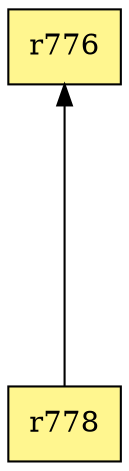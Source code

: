 digraph G {
rankdir=BT;ranksep="2.0";
"r776" [shape=record,fillcolor=khaki1,style=filled,label="{r776}"];
"r778" [shape=record,fillcolor=khaki1,style=filled,label="{r778}"];
"r778" -> "r776"
}